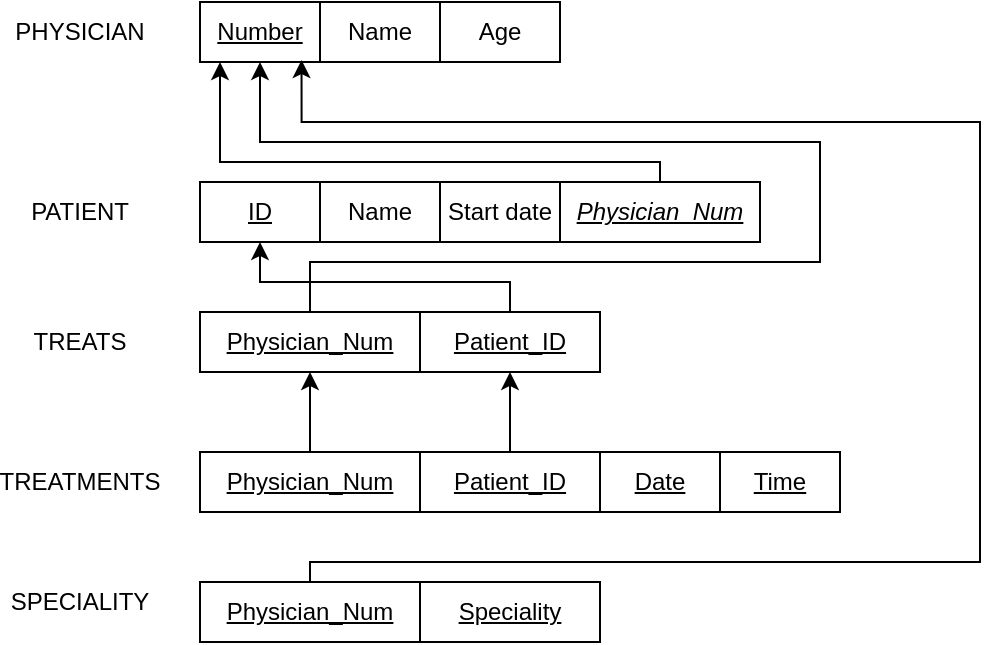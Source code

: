 <mxfile version="10.6.3" type="device"><diagram id="9HLRiCzJEL5XDIEtwRSn" name="Page-1"><mxGraphModel dx="664" dy="370" grid="1" gridSize="10" guides="1" tooltips="1" connect="1" arrows="1" fold="1" page="1" pageScale="1" pageWidth="850" pageHeight="1100" math="0" shadow="0"><root><mxCell id="0"/><mxCell id="1" parent="0"/><mxCell id="bN-eZ7LpXHvZsQlOubW--1" value="Number" style="rounded=0;whiteSpace=wrap;html=1;fontStyle=4" vertex="1" parent="1"><mxGeometry x="120" y="40" width="60" height="30" as="geometry"/></mxCell><mxCell id="bN-eZ7LpXHvZsQlOubW--2" value="PHYSICIAN" style="text;html=1;strokeColor=none;fillColor=none;align=center;verticalAlign=middle;whiteSpace=wrap;rounded=0;" vertex="1" parent="1"><mxGeometry x="40" y="45" width="40" height="20" as="geometry"/></mxCell><mxCell id="bN-eZ7LpXHvZsQlOubW--3" value="Name" style="rounded=0;whiteSpace=wrap;html=1;" vertex="1" parent="1"><mxGeometry x="180" y="40" width="60" height="30" as="geometry"/></mxCell><mxCell id="bN-eZ7LpXHvZsQlOubW--4" value="Age" style="rounded=0;whiteSpace=wrap;html=1;" vertex="1" parent="1"><mxGeometry x="240" y="40" width="60" height="30" as="geometry"/></mxCell><mxCell id="bN-eZ7LpXHvZsQlOubW--6" value="PATIENT" style="text;html=1;strokeColor=none;fillColor=none;align=center;verticalAlign=middle;whiteSpace=wrap;rounded=0;" vertex="1" parent="1"><mxGeometry x="40" y="135" width="40" height="20" as="geometry"/></mxCell><mxCell id="bN-eZ7LpXHvZsQlOubW--7" value="ID" style="rounded=0;whiteSpace=wrap;html=1;fontStyle=4" vertex="1" parent="1"><mxGeometry x="120" y="130" width="60" height="30" as="geometry"/></mxCell><mxCell id="bN-eZ7LpXHvZsQlOubW--8" value="Name" style="rounded=0;whiteSpace=wrap;html=1;" vertex="1" parent="1"><mxGeometry x="180" y="130" width="60" height="30" as="geometry"/></mxCell><mxCell id="bN-eZ7LpXHvZsQlOubW--9" value="Start date" style="rounded=0;whiteSpace=wrap;html=1;" vertex="1" parent="1"><mxGeometry x="240" y="130" width="60" height="30" as="geometry"/></mxCell><mxCell id="bN-eZ7LpXHvZsQlOubW--13" style="edgeStyle=orthogonalEdgeStyle;rounded=0;orthogonalLoop=1;jettySize=auto;html=1;exitX=0.5;exitY=0;exitDx=0;exitDy=0;" edge="1" parent="1" source="bN-eZ7LpXHvZsQlOubW--11"><mxGeometry relative="1" as="geometry"><mxPoint x="130" y="70" as="targetPoint"/><Array as="points"><mxPoint x="350" y="120"/><mxPoint x="130" y="120"/></Array></mxGeometry></mxCell><mxCell id="bN-eZ7LpXHvZsQlOubW--11" value="Physician_Num" style="rounded=0;whiteSpace=wrap;html=1;fontStyle=6" vertex="1" parent="1"><mxGeometry x="300" y="130" width="100" height="30" as="geometry"/></mxCell><mxCell id="bN-eZ7LpXHvZsQlOubW--14" value="TREATS" style="text;html=1;strokeColor=none;fillColor=none;align=center;verticalAlign=middle;whiteSpace=wrap;rounded=0;" vertex="1" parent="1"><mxGeometry x="40" y="200" width="40" height="20" as="geometry"/></mxCell><mxCell id="bN-eZ7LpXHvZsQlOubW--34" style="edgeStyle=orthogonalEdgeStyle;rounded=0;orthogonalLoop=1;jettySize=auto;html=1;exitX=0.5;exitY=0;exitDx=0;exitDy=0;" edge="1" parent="1" source="bN-eZ7LpXHvZsQlOubW--15" target="bN-eZ7LpXHvZsQlOubW--7"><mxGeometry relative="1" as="geometry"><Array as="points"><mxPoint x="275" y="180"/><mxPoint x="150" y="180"/></Array></mxGeometry></mxCell><mxCell id="bN-eZ7LpXHvZsQlOubW--15" value="Patient_ID" style="rounded=0;whiteSpace=wrap;html=1;fontStyle=4" vertex="1" parent="1"><mxGeometry x="230" y="195" width="90" height="30" as="geometry"/></mxCell><mxCell id="bN-eZ7LpXHvZsQlOubW--28" style="edgeStyle=orthogonalEdgeStyle;rounded=0;orthogonalLoop=1;jettySize=auto;html=1;exitX=0.5;exitY=0;exitDx=0;exitDy=0;" edge="1" parent="1" source="bN-eZ7LpXHvZsQlOubW--16"><mxGeometry relative="1" as="geometry"><mxPoint x="150" y="70" as="targetPoint"/><Array as="points"><mxPoint x="175" y="170"/><mxPoint x="430" y="170"/><mxPoint x="430" y="110"/><mxPoint x="150" y="110"/></Array></mxGeometry></mxCell><mxCell id="bN-eZ7LpXHvZsQlOubW--16" value="Physician_Num" style="rounded=0;whiteSpace=wrap;html=1;fontStyle=4" vertex="1" parent="1"><mxGeometry x="120" y="195" width="110" height="30" as="geometry"/></mxCell><mxCell id="bN-eZ7LpXHvZsQlOubW--17" value="TREATMENTS" style="text;html=1;strokeColor=none;fillColor=none;align=center;verticalAlign=middle;whiteSpace=wrap;rounded=0;" vertex="1" parent="1"><mxGeometry x="40" y="270" width="40" height="20" as="geometry"/></mxCell><mxCell id="bN-eZ7LpXHvZsQlOubW--33" style="edgeStyle=orthogonalEdgeStyle;rounded=0;orthogonalLoop=1;jettySize=auto;html=1;exitX=0.5;exitY=0;exitDx=0;exitDy=0;entryX=0.5;entryY=1;entryDx=0;entryDy=0;" edge="1" parent="1" source="bN-eZ7LpXHvZsQlOubW--18" target="bN-eZ7LpXHvZsQlOubW--15"><mxGeometry relative="1" as="geometry"/></mxCell><mxCell id="bN-eZ7LpXHvZsQlOubW--18" value="Patient_ID" style="rounded=0;whiteSpace=wrap;html=1;fontStyle=4" vertex="1" parent="1"><mxGeometry x="230" y="265" width="90" height="30" as="geometry"/></mxCell><mxCell id="bN-eZ7LpXHvZsQlOubW--32" style="edgeStyle=orthogonalEdgeStyle;rounded=0;orthogonalLoop=1;jettySize=auto;html=1;exitX=0.5;exitY=0;exitDx=0;exitDy=0;entryX=0.5;entryY=1;entryDx=0;entryDy=0;" edge="1" parent="1" source="bN-eZ7LpXHvZsQlOubW--19" target="bN-eZ7LpXHvZsQlOubW--16"><mxGeometry relative="1" as="geometry"/></mxCell><mxCell id="bN-eZ7LpXHvZsQlOubW--19" value="Physician_Num" style="rounded=0;whiteSpace=wrap;html=1;fontStyle=4" vertex="1" parent="1"><mxGeometry x="120" y="265" width="110" height="30" as="geometry"/></mxCell><mxCell id="bN-eZ7LpXHvZsQlOubW--21" value="Date" style="rounded=0;whiteSpace=wrap;html=1;fontStyle=4" vertex="1" parent="1"><mxGeometry x="320" y="265" width="60" height="30" as="geometry"/></mxCell><mxCell id="bN-eZ7LpXHvZsQlOubW--22" value="Time" style="rounded=0;whiteSpace=wrap;html=1;fontStyle=4" vertex="1" parent="1"><mxGeometry x="380" y="265" width="60" height="30" as="geometry"/></mxCell><mxCell id="bN-eZ7LpXHvZsQlOubW--23" value="SPECIALITY" style="text;html=1;strokeColor=none;fillColor=none;align=center;verticalAlign=middle;whiteSpace=wrap;rounded=0;" vertex="1" parent="1"><mxGeometry x="40" y="330" width="40" height="20" as="geometry"/></mxCell><mxCell id="bN-eZ7LpXHvZsQlOubW--31" style="edgeStyle=orthogonalEdgeStyle;rounded=0;orthogonalLoop=1;jettySize=auto;html=1;exitX=0.5;exitY=0;exitDx=0;exitDy=0;entryX=0.846;entryY=0.968;entryDx=0;entryDy=0;entryPerimeter=0;" edge="1" parent="1" source="bN-eZ7LpXHvZsQlOubW--25" target="bN-eZ7LpXHvZsQlOubW--1"><mxGeometry relative="1" as="geometry"><mxPoint x="160" y="70" as="targetPoint"/><Array as="points"><mxPoint x="175" y="320"/><mxPoint x="510" y="320"/><mxPoint x="510" y="100"/><mxPoint x="171" y="100"/></Array></mxGeometry></mxCell><mxCell id="bN-eZ7LpXHvZsQlOubW--25" value="Physician_Num" style="rounded=0;whiteSpace=wrap;html=1;fontStyle=4" vertex="1" parent="1"><mxGeometry x="120" y="330" width="110" height="30" as="geometry"/></mxCell><mxCell id="bN-eZ7LpXHvZsQlOubW--26" value="Speciality" style="rounded=0;whiteSpace=wrap;html=1;fontStyle=4" vertex="1" parent="1"><mxGeometry x="230" y="330" width="90" height="30" as="geometry"/></mxCell></root></mxGraphModel></diagram></mxfile>